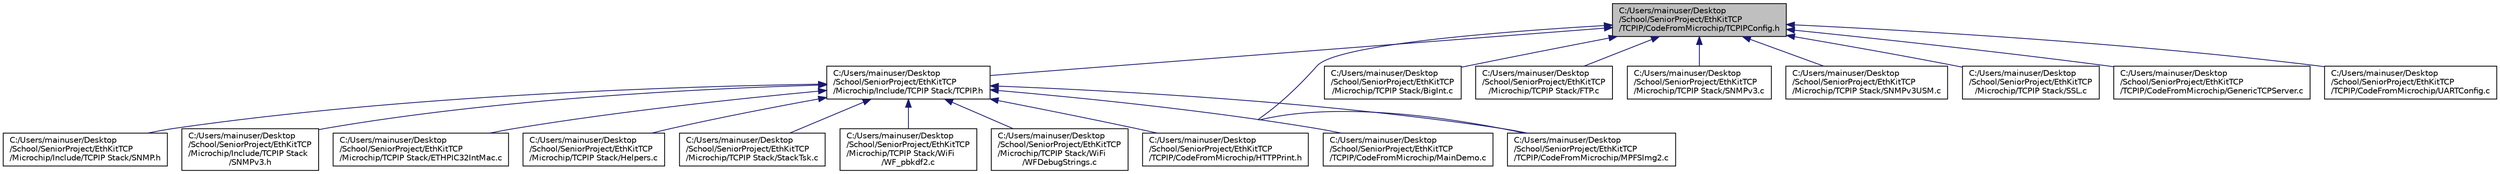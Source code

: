 digraph "C:/Users/mainuser/Desktop/School/SeniorProject/EthKitTCP/TCPIP/CodeFromMicrochip/TCPIPConfig.h"
{
  edge [fontname="Helvetica",fontsize="10",labelfontname="Helvetica",labelfontsize="10"];
  node [fontname="Helvetica",fontsize="10",shape=record];
  Node1 [label="C:/Users/mainuser/Desktop\l/School/SeniorProject/EthKitTCP\l/TCPIP/CodeFromMicrochip/TCPIPConfig.h",height=0.2,width=0.4,color="black", fillcolor="grey75", style="filled", fontcolor="black"];
  Node1 -> Node2 [dir="back",color="midnightblue",fontsize="10",style="solid"];
  Node2 [label="C:/Users/mainuser/Desktop\l/School/SeniorProject/EthKitTCP\l/Microchip/Include/TCPIP Stack/TCPIP.h",height=0.2,width=0.4,color="black", fillcolor="white", style="filled",URL="$_t_c_p_i_p_8h.html"];
  Node2 -> Node3 [dir="back",color="midnightblue",fontsize="10",style="solid"];
  Node3 [label="C:/Users/mainuser/Desktop\l/School/SeniorProject/EthKitTCP\l/Microchip/Include/TCPIP Stack/SNMP.h",height=0.2,width=0.4,color="black", fillcolor="white", style="filled",URL="$_s_n_m_p_8h.html"];
  Node2 -> Node4 [dir="back",color="midnightblue",fontsize="10",style="solid"];
  Node4 [label="C:/Users/mainuser/Desktop\l/School/SeniorProject/EthKitTCP\l/Microchip/Include/TCPIP Stack\l/SNMPv3.h",height=0.2,width=0.4,color="black", fillcolor="white", style="filled",URL="$_s_n_m_pv3_8h.html"];
  Node2 -> Node5 [dir="back",color="midnightblue",fontsize="10",style="solid"];
  Node5 [label="C:/Users/mainuser/Desktop\l/School/SeniorProject/EthKitTCP\l/Microchip/TCPIP Stack/ETHPIC32IntMac.c",height=0.2,width=0.4,color="black", fillcolor="white", style="filled",URL="$_e_t_h_p_i_c32_int_mac_8c.html"];
  Node2 -> Node6 [dir="back",color="midnightblue",fontsize="10",style="solid"];
  Node6 [label="C:/Users/mainuser/Desktop\l/School/SeniorProject/EthKitTCP\l/Microchip/TCPIP Stack/Helpers.c",height=0.2,width=0.4,color="black", fillcolor="white", style="filled",URL="$_helpers_8c.html"];
  Node2 -> Node7 [dir="back",color="midnightblue",fontsize="10",style="solid"];
  Node7 [label="C:/Users/mainuser/Desktop\l/School/SeniorProject/EthKitTCP\l/Microchip/TCPIP Stack/StackTsk.c",height=0.2,width=0.4,color="black", fillcolor="white", style="filled",URL="$_stack_tsk_8c.html"];
  Node2 -> Node8 [dir="back",color="midnightblue",fontsize="10",style="solid"];
  Node8 [label="C:/Users/mainuser/Desktop\l/School/SeniorProject/EthKitTCP\l/Microchip/TCPIP Stack/WiFi\l/WF_pbkdf2.c",height=0.2,width=0.4,color="black", fillcolor="white", style="filled",URL="$_w_f__pbkdf2_8c.html"];
  Node2 -> Node9 [dir="back",color="midnightblue",fontsize="10",style="solid"];
  Node9 [label="C:/Users/mainuser/Desktop\l/School/SeniorProject/EthKitTCP\l/Microchip/TCPIP Stack/WiFi\l/WFDebugStrings.c",height=0.2,width=0.4,color="black", fillcolor="white", style="filled",URL="$_w_f_debug_strings_8c.html"];
  Node2 -> Node10 [dir="back",color="midnightblue",fontsize="10",style="solid"];
  Node10 [label="C:/Users/mainuser/Desktop\l/School/SeniorProject/EthKitTCP\l/TCPIP/CodeFromMicrochip/HTTPPrint.h",height=0.2,width=0.4,color="black", fillcolor="white", style="filled",URL="$_h_t_t_p_print_8h.html"];
  Node2 -> Node11 [dir="back",color="midnightblue",fontsize="10",style="solid"];
  Node11 [label="C:/Users/mainuser/Desktop\l/School/SeniorProject/EthKitTCP\l/TCPIP/CodeFromMicrochip/MainDemo.c",height=0.2,width=0.4,color="black", fillcolor="white", style="filled",URL="$_main_demo_8c.html"];
  Node2 -> Node12 [dir="back",color="midnightblue",fontsize="10",style="solid"];
  Node12 [label="C:/Users/mainuser/Desktop\l/School/SeniorProject/EthKitTCP\l/TCPIP/CodeFromMicrochip/MPFSImg2.c",height=0.2,width=0.4,color="black", fillcolor="white", style="filled",URL="$_m_p_f_s_img2_8c.html"];
  Node1 -> Node13 [dir="back",color="midnightblue",fontsize="10",style="solid"];
  Node13 [label="C:/Users/mainuser/Desktop\l/School/SeniorProject/EthKitTCP\l/Microchip/TCPIP Stack/BigInt.c",height=0.2,width=0.4,color="black", fillcolor="white", style="filled",URL="$_big_int_8c.html"];
  Node1 -> Node14 [dir="back",color="midnightblue",fontsize="10",style="solid"];
  Node14 [label="C:/Users/mainuser/Desktop\l/School/SeniorProject/EthKitTCP\l/Microchip/TCPIP Stack/FTP.c",height=0.2,width=0.4,color="black", fillcolor="white", style="filled",URL="$_f_t_p_8c.html"];
  Node1 -> Node15 [dir="back",color="midnightblue",fontsize="10",style="solid"];
  Node15 [label="C:/Users/mainuser/Desktop\l/School/SeniorProject/EthKitTCP\l/Microchip/TCPIP Stack/SNMPv3.c",height=0.2,width=0.4,color="black", fillcolor="white", style="filled",URL="$_s_n_m_pv3_8c.html"];
  Node1 -> Node16 [dir="back",color="midnightblue",fontsize="10",style="solid"];
  Node16 [label="C:/Users/mainuser/Desktop\l/School/SeniorProject/EthKitTCP\l/Microchip/TCPIP Stack/SNMPv3USM.c",height=0.2,width=0.4,color="black", fillcolor="white", style="filled",URL="$_s_n_m_pv3_u_s_m_8c.html"];
  Node1 -> Node17 [dir="back",color="midnightblue",fontsize="10",style="solid"];
  Node17 [label="C:/Users/mainuser/Desktop\l/School/SeniorProject/EthKitTCP\l/Microchip/TCPIP Stack/SSL.c",height=0.2,width=0.4,color="black", fillcolor="white", style="filled",URL="$_s_s_l_8c.html"];
  Node1 -> Node18 [dir="back",color="midnightblue",fontsize="10",style="solid"];
  Node18 [label="C:/Users/mainuser/Desktop\l/School/SeniorProject/EthKitTCP\l/TCPIP/CodeFromMicrochip/GenericTCPServer.c",height=0.2,width=0.4,color="black", fillcolor="white", style="filled",URL="$_generic_t_c_p_server_8c.html"];
  Node1 -> Node12 [dir="back",color="midnightblue",fontsize="10",style="solid"];
  Node1 -> Node19 [dir="back",color="midnightblue",fontsize="10",style="solid"];
  Node19 [label="C:/Users/mainuser/Desktop\l/School/SeniorProject/EthKitTCP\l/TCPIP/CodeFromMicrochip/UARTConfig.c",height=0.2,width=0.4,color="black", fillcolor="white", style="filled",URL="$_u_a_r_t_config_8c.html"];
}
